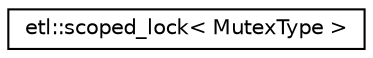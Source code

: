 digraph "Graphical Class Hierarchy"
{
  edge [fontname="Helvetica",fontsize="10",labelfontname="Helvetica",labelfontsize="10"];
  node [fontname="Helvetica",fontsize="10",shape=record];
  rankdir="LR";
  Node0 [label="etl::scoped_lock\< MutexType \>",height=0.2,width=0.4,color="black", fillcolor="white", style="filled",URL="$classetl_1_1scoped__lock.html",tooltip="RAII based lock. "];
}
